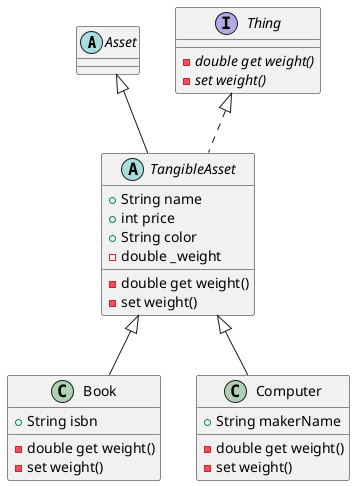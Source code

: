 @startuml Asset

abstract class Asset {}

abstract class TangibleAsset extends Asset implements Thing {
  +String name
  +int price
  +String color
  -double _weight
  
  -double get weight()
  -set weight()
}

interface Thing {
  -{abstract} double get weight()
  -{abstract} set weight()
}

class Book extends TangibleAsset {
  +String isbn
  -double get weight()
  -set weight()
}

class Computer extends TangibleAsset {
  +String makerName
  -double get weight()
  -set weight()
}